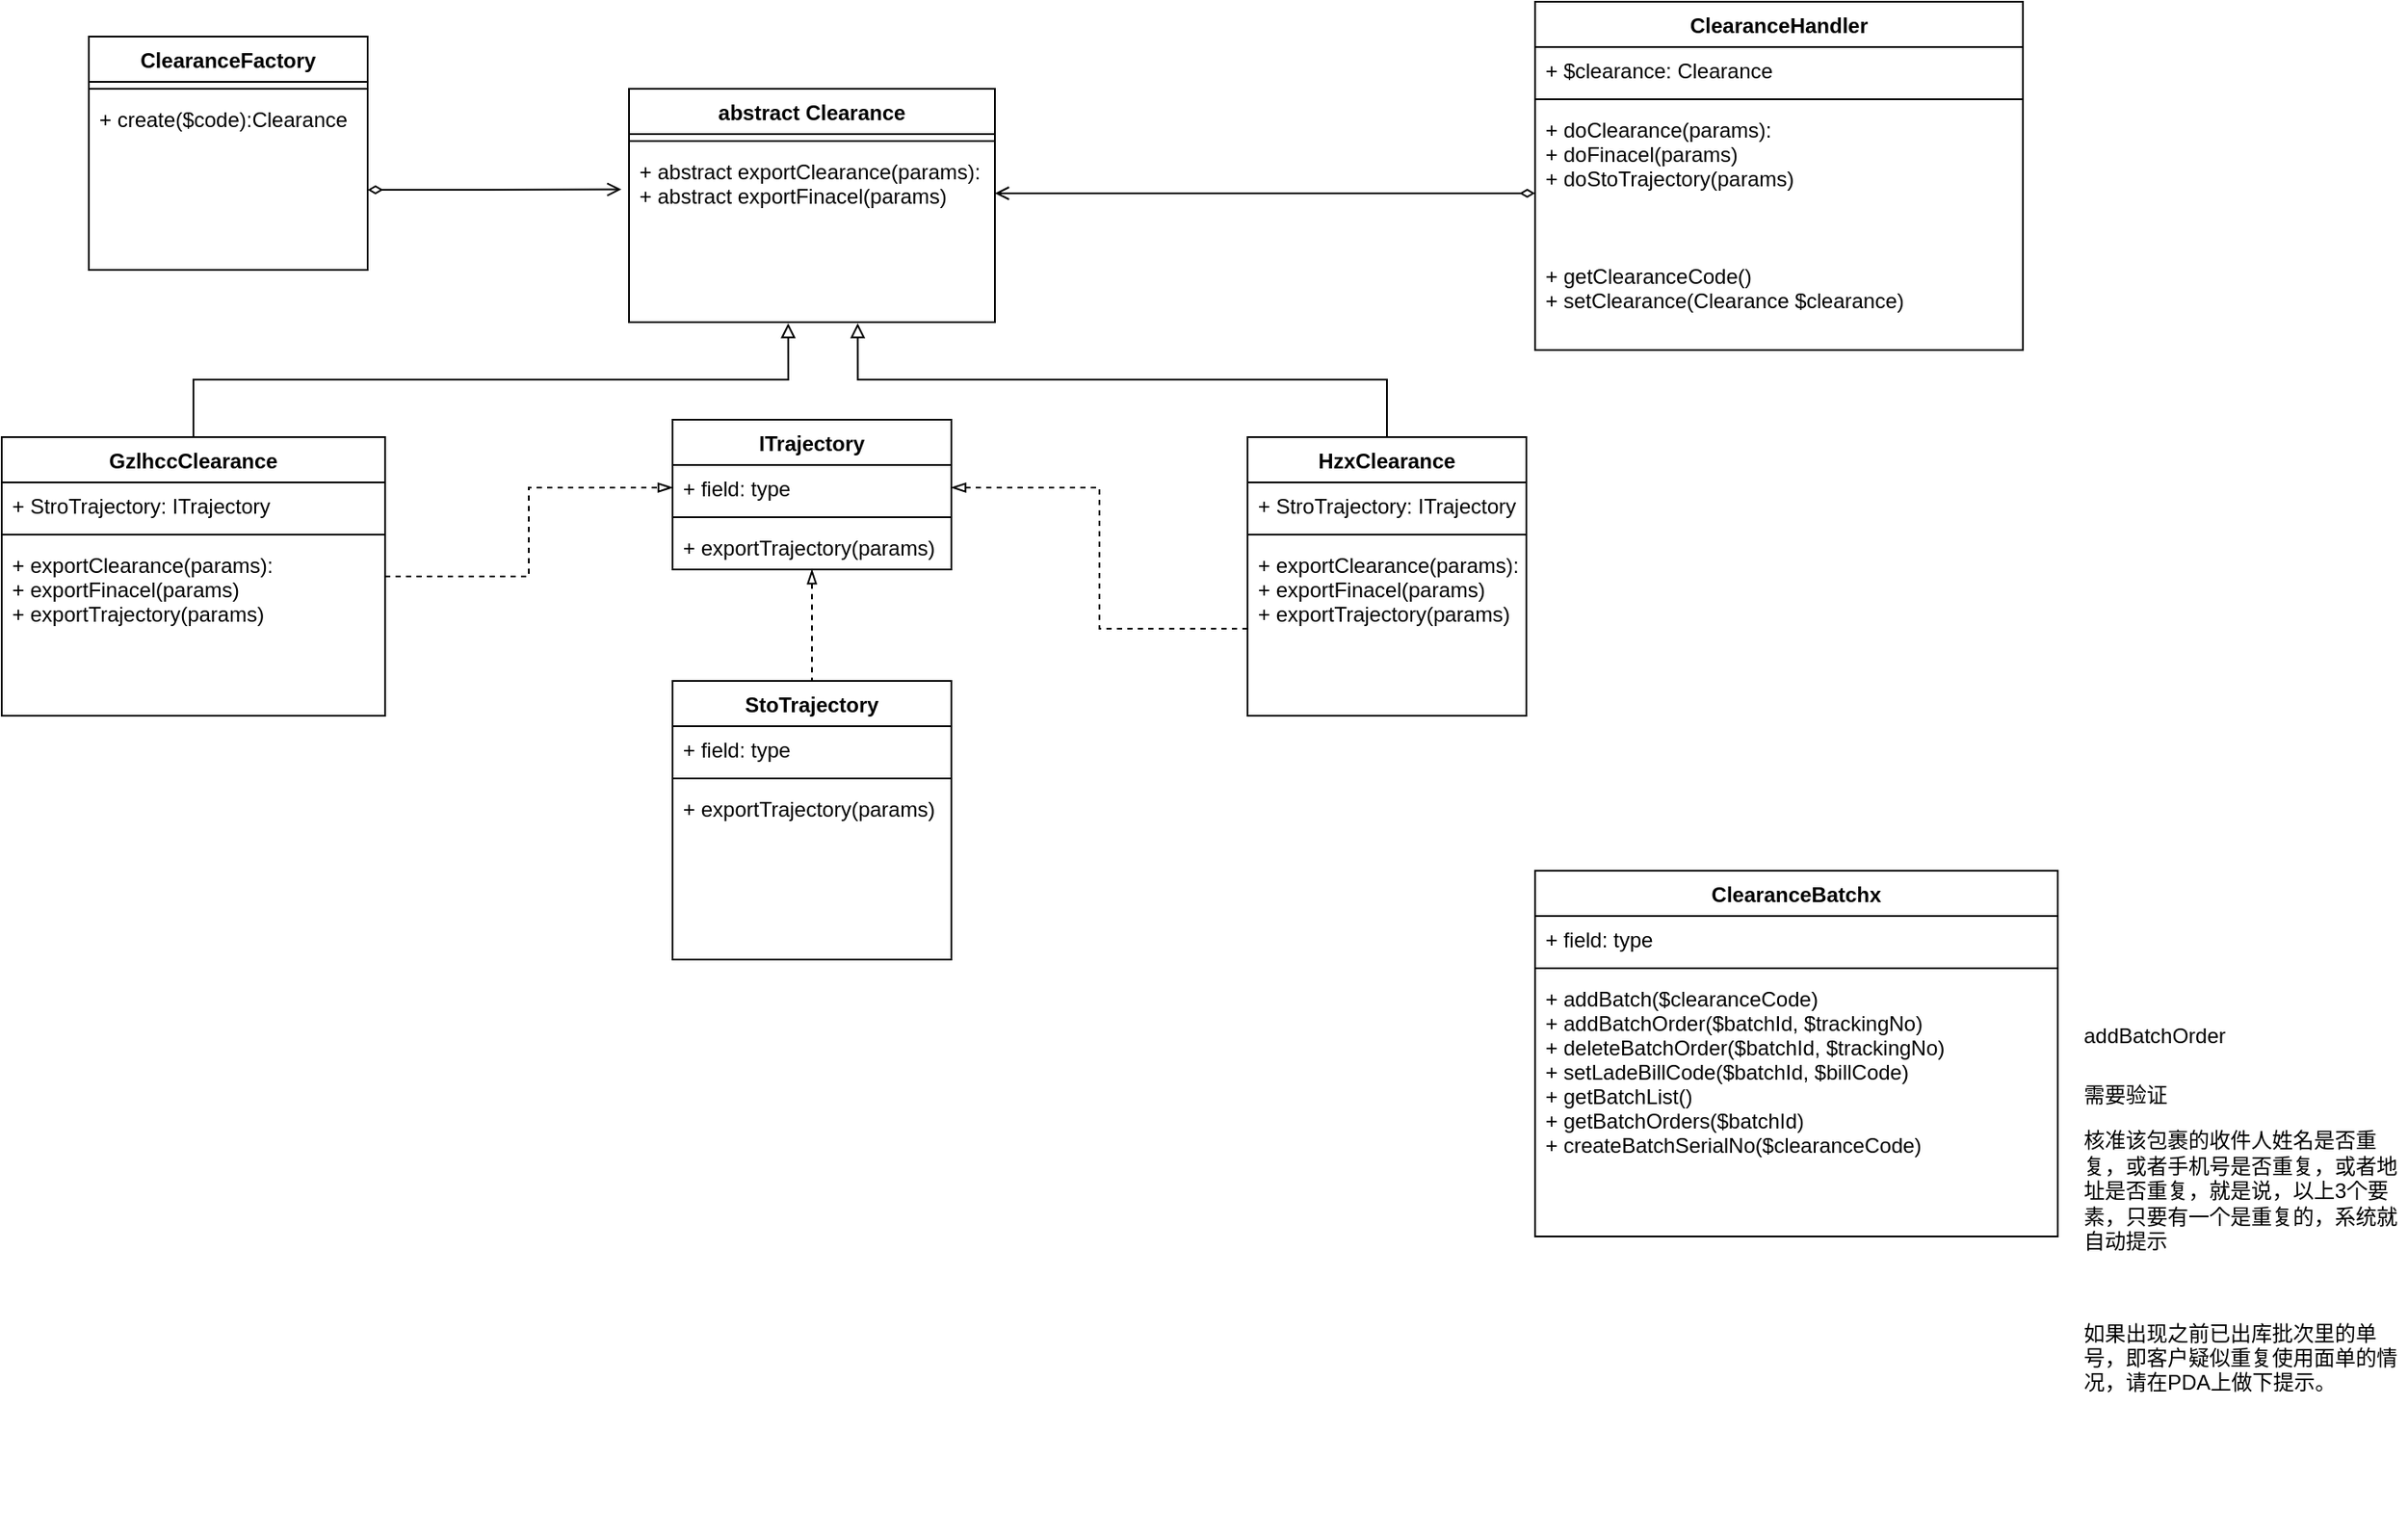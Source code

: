 <mxfile version="14.9.3" type="github">
  <diagram id="BgCnuollFsHfJIWZqTE1" name="Page-1">
    <mxGraphModel dx="2207" dy="547" grid="1" gridSize="10" guides="1" tooltips="1" connect="1" arrows="1" fold="1" page="1" pageScale="1" pageWidth="1169" pageHeight="827" math="0" shadow="0">
      <root>
        <mxCell id="0" />
        <mxCell id="1" parent="0" />
        <mxCell id="SG8iF_yUnEHL9pvQmII--1" value="abstract Clearance" style="swimlane;fontStyle=1;align=center;verticalAlign=top;childLayout=stackLayout;horizontal=1;startSize=26;horizontalStack=0;resizeParent=1;resizeParentMax=0;resizeLast=0;collapsible=1;marginBottom=0;" vertex="1" parent="1">
          <mxGeometry x="230" y="80" width="210" height="134" as="geometry" />
        </mxCell>
        <mxCell id="SG8iF_yUnEHL9pvQmII--3" value="" style="line;strokeWidth=1;fillColor=none;align=left;verticalAlign=middle;spacingTop=-1;spacingLeft=3;spacingRight=3;rotatable=0;labelPosition=right;points=[];portConstraint=eastwest;" vertex="1" parent="SG8iF_yUnEHL9pvQmII--1">
          <mxGeometry y="26" width="210" height="8" as="geometry" />
        </mxCell>
        <mxCell id="SG8iF_yUnEHL9pvQmII--4" value="+ abstract exportClearance(params): &#xa;+ abstract exportFinacel(params)" style="text;strokeColor=none;fillColor=none;align=left;verticalAlign=top;spacingLeft=4;spacingRight=4;overflow=hidden;rotatable=0;points=[[0,0.5],[1,0.5]];portConstraint=eastwest;" vertex="1" parent="SG8iF_yUnEHL9pvQmII--1">
          <mxGeometry y="34" width="210" height="100" as="geometry" />
        </mxCell>
        <mxCell id="SG8iF_yUnEHL9pvQmII--5" value="ClearanceHandler" style="swimlane;fontStyle=1;align=center;verticalAlign=top;childLayout=stackLayout;horizontal=1;startSize=26;horizontalStack=0;resizeParent=1;resizeParentMax=0;resizeLast=0;collapsible=1;marginBottom=0;" vertex="1" parent="1">
          <mxGeometry x="750" y="30" width="280" height="200" as="geometry" />
        </mxCell>
        <mxCell id="SG8iF_yUnEHL9pvQmII--6" value="+ $clearance: Clearance" style="text;strokeColor=none;fillColor=none;align=left;verticalAlign=top;spacingLeft=4;spacingRight=4;overflow=hidden;rotatable=0;points=[[0,0.5],[1,0.5]];portConstraint=eastwest;" vertex="1" parent="SG8iF_yUnEHL9pvQmII--5">
          <mxGeometry y="26" width="280" height="26" as="geometry" />
        </mxCell>
        <mxCell id="SG8iF_yUnEHL9pvQmII--7" value="" style="line;strokeWidth=1;fillColor=none;align=left;verticalAlign=middle;spacingTop=-1;spacingLeft=3;spacingRight=3;rotatable=0;labelPosition=right;points=[];portConstraint=eastwest;" vertex="1" parent="SG8iF_yUnEHL9pvQmII--5">
          <mxGeometry y="52" width="280" height="8" as="geometry" />
        </mxCell>
        <mxCell id="SG8iF_yUnEHL9pvQmII--8" value="+ doClearance(params): &#xa;+ doFinacel(params)&#xa;+ doStoTrajectory(params)&#xa;&#xa;&#xa;&#xa;+ getClearanceCode()&#xa;+ setClearance(Clearance $clearance)&#xa;&#xa;" style="text;strokeColor=none;fillColor=none;align=left;verticalAlign=top;spacingLeft=4;spacingRight=4;overflow=hidden;rotatable=0;points=[[0,0.5],[1,0.5]];portConstraint=eastwest;" vertex="1" parent="SG8iF_yUnEHL9pvQmII--5">
          <mxGeometry y="60" width="280" height="140" as="geometry" />
        </mxCell>
        <mxCell id="SG8iF_yUnEHL9pvQmII--33" style="edgeStyle=orthogonalEdgeStyle;rounded=0;orthogonalLoop=1;jettySize=auto;html=1;entryX=0.435;entryY=1.006;entryDx=0;entryDy=0;entryPerimeter=0;startArrow=none;startFill=0;endArrow=block;endFill=0;" edge="1" parent="1" source="SG8iF_yUnEHL9pvQmII--9" target="SG8iF_yUnEHL9pvQmII--4">
          <mxGeometry relative="1" as="geometry" />
        </mxCell>
        <mxCell id="SG8iF_yUnEHL9pvQmII--48" style="edgeStyle=orthogonalEdgeStyle;rounded=0;orthogonalLoop=1;jettySize=auto;html=1;entryX=0;entryY=0.5;entryDx=0;entryDy=0;dashed=1;startArrow=none;startFill=0;endArrow=blockThin;endFill=0;" edge="1" parent="1" source="SG8iF_yUnEHL9pvQmII--9" target="SG8iF_yUnEHL9pvQmII--37">
          <mxGeometry relative="1" as="geometry" />
        </mxCell>
        <mxCell id="SG8iF_yUnEHL9pvQmII--9" value="GzlhccClearance" style="swimlane;fontStyle=1;align=center;verticalAlign=top;childLayout=stackLayout;horizontal=1;startSize=26;horizontalStack=0;resizeParent=1;resizeParentMax=0;resizeLast=0;collapsible=1;marginBottom=0;" vertex="1" parent="1">
          <mxGeometry x="-130" y="280" width="220" height="160" as="geometry" />
        </mxCell>
        <mxCell id="SG8iF_yUnEHL9pvQmII--10" value="+ StroTrajectory: ITrajectory" style="text;strokeColor=none;fillColor=none;align=left;verticalAlign=top;spacingLeft=4;spacingRight=4;overflow=hidden;rotatable=0;points=[[0,0.5],[1,0.5]];portConstraint=eastwest;" vertex="1" parent="SG8iF_yUnEHL9pvQmII--9">
          <mxGeometry y="26" width="220" height="26" as="geometry" />
        </mxCell>
        <mxCell id="SG8iF_yUnEHL9pvQmII--11" value="" style="line;strokeWidth=1;fillColor=none;align=left;verticalAlign=middle;spacingTop=-1;spacingLeft=3;spacingRight=3;rotatable=0;labelPosition=right;points=[];portConstraint=eastwest;" vertex="1" parent="SG8iF_yUnEHL9pvQmII--9">
          <mxGeometry y="52" width="220" height="8" as="geometry" />
        </mxCell>
        <mxCell id="SG8iF_yUnEHL9pvQmII--12" value="+ exportClearance(params): &#xa;+ exportFinacel(params)&#xa;+ exportTrajectory(params)" style="text;strokeColor=none;fillColor=none;align=left;verticalAlign=top;spacingLeft=4;spacingRight=4;overflow=hidden;rotatable=0;points=[[0,0.5],[1,0.5]];portConstraint=eastwest;" vertex="1" parent="SG8iF_yUnEHL9pvQmII--9">
          <mxGeometry y="60" width="220" height="100" as="geometry" />
        </mxCell>
        <mxCell id="SG8iF_yUnEHL9pvQmII--34" style="edgeStyle=orthogonalEdgeStyle;rounded=0;orthogonalLoop=1;jettySize=auto;html=1;entryX=0.625;entryY=1.006;entryDx=0;entryDy=0;entryPerimeter=0;startArrow=none;startFill=0;endArrow=block;endFill=0;" edge="1" parent="1" source="SG8iF_yUnEHL9pvQmII--13" target="SG8iF_yUnEHL9pvQmII--4">
          <mxGeometry relative="1" as="geometry" />
        </mxCell>
        <mxCell id="SG8iF_yUnEHL9pvQmII--13" value="HzxClearance" style="swimlane;fontStyle=1;align=center;verticalAlign=top;childLayout=stackLayout;horizontal=1;startSize=26;horizontalStack=0;resizeParent=1;resizeParentMax=0;resizeLast=0;collapsible=1;marginBottom=0;" vertex="1" parent="1">
          <mxGeometry x="585" y="280" width="160" height="160" as="geometry" />
        </mxCell>
        <mxCell id="SG8iF_yUnEHL9pvQmII--14" value="+ StroTrajectory: ITrajectory" style="text;strokeColor=none;fillColor=none;align=left;verticalAlign=top;spacingLeft=4;spacingRight=4;overflow=hidden;rotatable=0;points=[[0,0.5],[1,0.5]];portConstraint=eastwest;" vertex="1" parent="SG8iF_yUnEHL9pvQmII--13">
          <mxGeometry y="26" width="160" height="26" as="geometry" />
        </mxCell>
        <mxCell id="SG8iF_yUnEHL9pvQmII--15" value="" style="line;strokeWidth=1;fillColor=none;align=left;verticalAlign=middle;spacingTop=-1;spacingLeft=3;spacingRight=3;rotatable=0;labelPosition=right;points=[];portConstraint=eastwest;" vertex="1" parent="SG8iF_yUnEHL9pvQmII--13">
          <mxGeometry y="52" width="160" height="8" as="geometry" />
        </mxCell>
        <mxCell id="SG8iF_yUnEHL9pvQmII--16" value="+ exportClearance(params): &#xa;+ exportFinacel(params)&#xa;+ exportTrajectory(params)" style="text;strokeColor=none;fillColor=none;align=left;verticalAlign=top;spacingLeft=4;spacingRight=4;overflow=hidden;rotatable=0;points=[[0,0.5],[1,0.5]];portConstraint=eastwest;" vertex="1" parent="SG8iF_yUnEHL9pvQmII--13">
          <mxGeometry y="60" width="160" height="100" as="geometry" />
        </mxCell>
        <mxCell id="SG8iF_yUnEHL9pvQmII--17" value="ClearanceFactory" style="swimlane;fontStyle=1;align=center;verticalAlign=top;childLayout=stackLayout;horizontal=1;startSize=26;horizontalStack=0;resizeParent=1;resizeParentMax=0;resizeLast=0;collapsible=1;marginBottom=0;" vertex="1" parent="1">
          <mxGeometry x="-80" y="50" width="160" height="134" as="geometry" />
        </mxCell>
        <mxCell id="SG8iF_yUnEHL9pvQmII--19" value="" style="line;strokeWidth=1;fillColor=none;align=left;verticalAlign=middle;spacingTop=-1;spacingLeft=3;spacingRight=3;rotatable=0;labelPosition=right;points=[];portConstraint=eastwest;" vertex="1" parent="SG8iF_yUnEHL9pvQmII--17">
          <mxGeometry y="26" width="160" height="8" as="geometry" />
        </mxCell>
        <mxCell id="SG8iF_yUnEHL9pvQmII--21" value="+ create($code):Clearance&#xa; " style="text;strokeColor=none;fillColor=none;align=left;verticalAlign=top;spacingLeft=4;spacingRight=4;overflow=hidden;rotatable=0;points=[[0,0.5],[1,0.5]];portConstraint=eastwest;" vertex="1" parent="SG8iF_yUnEHL9pvQmII--17">
          <mxGeometry y="34" width="160" height="100" as="geometry" />
        </mxCell>
        <mxCell id="SG8iF_yUnEHL9pvQmII--22" value="&lt;h1&gt;&lt;span style=&quot;font-size: 12px ; font-weight: 400&quot;&gt;addBatchOrder&lt;/span&gt;&lt;br&gt;&lt;/h1&gt;&lt;p&gt;需要验证&lt;/p&gt;&lt;p&gt;&lt;span&gt;核准该包裹的收件人姓名是否重复，或者手机号是否重复，或者地址是&lt;/span&gt;&lt;span&gt;否重复，就是说，以上3个要素，只要有一个是重复的，系统就自动提示&lt;/span&gt;&lt;/p&gt;&lt;p&gt;&lt;span&gt;&lt;br&gt;&lt;/span&gt;&lt;/p&gt;&lt;p&gt;如果出现之前已出库批次里的单号，即客户疑似重复使用面&lt;span&gt;单的情况，请在PDA上做下提示。&lt;/span&gt;&lt;/p&gt;" style="text;html=1;strokeColor=none;fillColor=none;spacing=5;spacingTop=-20;whiteSpace=wrap;overflow=hidden;rounded=0;" vertex="1" parent="1">
          <mxGeometry x="1060" y="600" width="190" height="310" as="geometry" />
        </mxCell>
        <mxCell id="SG8iF_yUnEHL9pvQmII--27" value="ClearanceBatchx" style="swimlane;fontStyle=1;align=center;verticalAlign=top;childLayout=stackLayout;horizontal=1;startSize=26;horizontalStack=0;resizeParent=1;resizeParentMax=0;resizeLast=0;collapsible=1;marginBottom=0;" vertex="1" parent="1">
          <mxGeometry x="750" y="529" width="300" height="210" as="geometry" />
        </mxCell>
        <mxCell id="SG8iF_yUnEHL9pvQmII--28" value="+ field: type" style="text;strokeColor=none;fillColor=none;align=left;verticalAlign=top;spacingLeft=4;spacingRight=4;overflow=hidden;rotatable=0;points=[[0,0.5],[1,0.5]];portConstraint=eastwest;" vertex="1" parent="SG8iF_yUnEHL9pvQmII--27">
          <mxGeometry y="26" width="300" height="26" as="geometry" />
        </mxCell>
        <mxCell id="SG8iF_yUnEHL9pvQmII--29" value="" style="line;strokeWidth=1;fillColor=none;align=left;verticalAlign=middle;spacingTop=-1;spacingLeft=3;spacingRight=3;rotatable=0;labelPosition=right;points=[];portConstraint=eastwest;" vertex="1" parent="SG8iF_yUnEHL9pvQmII--27">
          <mxGeometry y="52" width="300" height="8" as="geometry" />
        </mxCell>
        <mxCell id="SG8iF_yUnEHL9pvQmII--30" value="+ addBatch($clearanceCode)&#xa;+ addBatchOrder($batchId, $trackingNo)&#xa;+ deleteBatchOrder($batchId, $trackingNo)&#xa;+ setLadeBillCode($batchId, $billCode)&#xa;+ getBatchList()&#xa;+ getBatchOrders($batchId)&#xa;+ createBatchSerialNo($clearanceCode)" style="text;strokeColor=none;fillColor=none;align=left;verticalAlign=top;spacingLeft=4;spacingRight=4;overflow=hidden;rotatable=0;points=[[0,0.5],[1,0.5]];portConstraint=eastwest;" vertex="1" parent="SG8iF_yUnEHL9pvQmII--27">
          <mxGeometry y="60" width="300" height="150" as="geometry" />
        </mxCell>
        <mxCell id="SG8iF_yUnEHL9pvQmII--32" style="edgeStyle=orthogonalEdgeStyle;rounded=0;orthogonalLoop=1;jettySize=auto;html=1;startArrow=diamondThin;startFill=0;endArrow=open;endFill=0;" edge="1" parent="1" source="SG8iF_yUnEHL9pvQmII--8" target="SG8iF_yUnEHL9pvQmII--4">
          <mxGeometry relative="1" as="geometry">
            <Array as="points">
              <mxPoint x="660" y="140" />
              <mxPoint x="660" y="140" />
            </Array>
          </mxGeometry>
        </mxCell>
        <mxCell id="SG8iF_yUnEHL9pvQmII--35" style="edgeStyle=orthogonalEdgeStyle;rounded=0;orthogonalLoop=1;jettySize=auto;html=1;entryX=-0.021;entryY=0.238;entryDx=0;entryDy=0;entryPerimeter=0;startArrow=diamondThin;startFill=0;endArrow=open;endFill=0;" edge="1" parent="1" source="SG8iF_yUnEHL9pvQmII--21" target="SG8iF_yUnEHL9pvQmII--4">
          <mxGeometry relative="1" as="geometry">
            <Array as="points">
              <mxPoint x="140" y="138" />
              <mxPoint x="140" y="138" />
            </Array>
          </mxGeometry>
        </mxCell>
        <mxCell id="SG8iF_yUnEHL9pvQmII--42" style="edgeStyle=orthogonalEdgeStyle;rounded=0;orthogonalLoop=1;jettySize=auto;html=1;dashed=1;startArrow=blockThin;startFill=0;endArrow=none;endFill=0;" edge="1" parent="1" source="SG8iF_yUnEHL9pvQmII--36">
          <mxGeometry relative="1" as="geometry">
            <mxPoint x="335" y="420" as="targetPoint" />
          </mxGeometry>
        </mxCell>
        <mxCell id="SG8iF_yUnEHL9pvQmII--36" value="ITrajectory" style="swimlane;fontStyle=1;align=center;verticalAlign=top;childLayout=stackLayout;horizontal=1;startSize=26;horizontalStack=0;resizeParent=1;resizeParentMax=0;resizeLast=0;collapsible=1;marginBottom=0;" vertex="1" parent="1">
          <mxGeometry x="255" y="270" width="160" height="86" as="geometry" />
        </mxCell>
        <mxCell id="SG8iF_yUnEHL9pvQmII--37" value="+ field: type" style="text;strokeColor=none;fillColor=none;align=left;verticalAlign=top;spacingLeft=4;spacingRight=4;overflow=hidden;rotatable=0;points=[[0,0.5],[1,0.5]];portConstraint=eastwest;" vertex="1" parent="SG8iF_yUnEHL9pvQmII--36">
          <mxGeometry y="26" width="160" height="26" as="geometry" />
        </mxCell>
        <mxCell id="SG8iF_yUnEHL9pvQmII--38" value="" style="line;strokeWidth=1;fillColor=none;align=left;verticalAlign=middle;spacingTop=-1;spacingLeft=3;spacingRight=3;rotatable=0;labelPosition=right;points=[];portConstraint=eastwest;" vertex="1" parent="SG8iF_yUnEHL9pvQmII--36">
          <mxGeometry y="52" width="160" height="8" as="geometry" />
        </mxCell>
        <mxCell id="SG8iF_yUnEHL9pvQmII--39" value="+ exportTrajectory(params)" style="text;strokeColor=none;fillColor=none;align=left;verticalAlign=top;spacingLeft=4;spacingRight=4;overflow=hidden;rotatable=0;points=[[0,0.5],[1,0.5]];portConstraint=eastwest;" vertex="1" parent="SG8iF_yUnEHL9pvQmII--36">
          <mxGeometry y="60" width="160" height="26" as="geometry" />
        </mxCell>
        <mxCell id="SG8iF_yUnEHL9pvQmII--43" value="StoTrajectory" style="swimlane;fontStyle=1;align=center;verticalAlign=top;childLayout=stackLayout;horizontal=1;startSize=26;horizontalStack=0;resizeParent=1;resizeParentMax=0;resizeLast=0;collapsible=1;marginBottom=0;" vertex="1" parent="1">
          <mxGeometry x="255" y="420" width="160" height="160" as="geometry" />
        </mxCell>
        <mxCell id="SG8iF_yUnEHL9pvQmII--44" value="+ field: type" style="text;strokeColor=none;fillColor=none;align=left;verticalAlign=top;spacingLeft=4;spacingRight=4;overflow=hidden;rotatable=0;points=[[0,0.5],[1,0.5]];portConstraint=eastwest;" vertex="1" parent="SG8iF_yUnEHL9pvQmII--43">
          <mxGeometry y="26" width="160" height="26" as="geometry" />
        </mxCell>
        <mxCell id="SG8iF_yUnEHL9pvQmII--45" value="" style="line;strokeWidth=1;fillColor=none;align=left;verticalAlign=middle;spacingTop=-1;spacingLeft=3;spacingRight=3;rotatable=0;labelPosition=right;points=[];portConstraint=eastwest;" vertex="1" parent="SG8iF_yUnEHL9pvQmII--43">
          <mxGeometry y="52" width="160" height="8" as="geometry" />
        </mxCell>
        <mxCell id="SG8iF_yUnEHL9pvQmII--46" value="+ exportTrajectory(params)" style="text;strokeColor=none;fillColor=none;align=left;verticalAlign=top;spacingLeft=4;spacingRight=4;overflow=hidden;rotatable=0;points=[[0,0.5],[1,0.5]];portConstraint=eastwest;" vertex="1" parent="SG8iF_yUnEHL9pvQmII--43">
          <mxGeometry y="60" width="160" height="100" as="geometry" />
        </mxCell>
        <mxCell id="SG8iF_yUnEHL9pvQmII--49" style="edgeStyle=orthogonalEdgeStyle;rounded=0;orthogonalLoop=1;jettySize=auto;html=1;dashed=1;startArrow=none;startFill=0;endArrow=blockThin;endFill=0;" edge="1" parent="1" source="SG8iF_yUnEHL9pvQmII--16" target="SG8iF_yUnEHL9pvQmII--37">
          <mxGeometry relative="1" as="geometry" />
        </mxCell>
      </root>
    </mxGraphModel>
  </diagram>
</mxfile>
